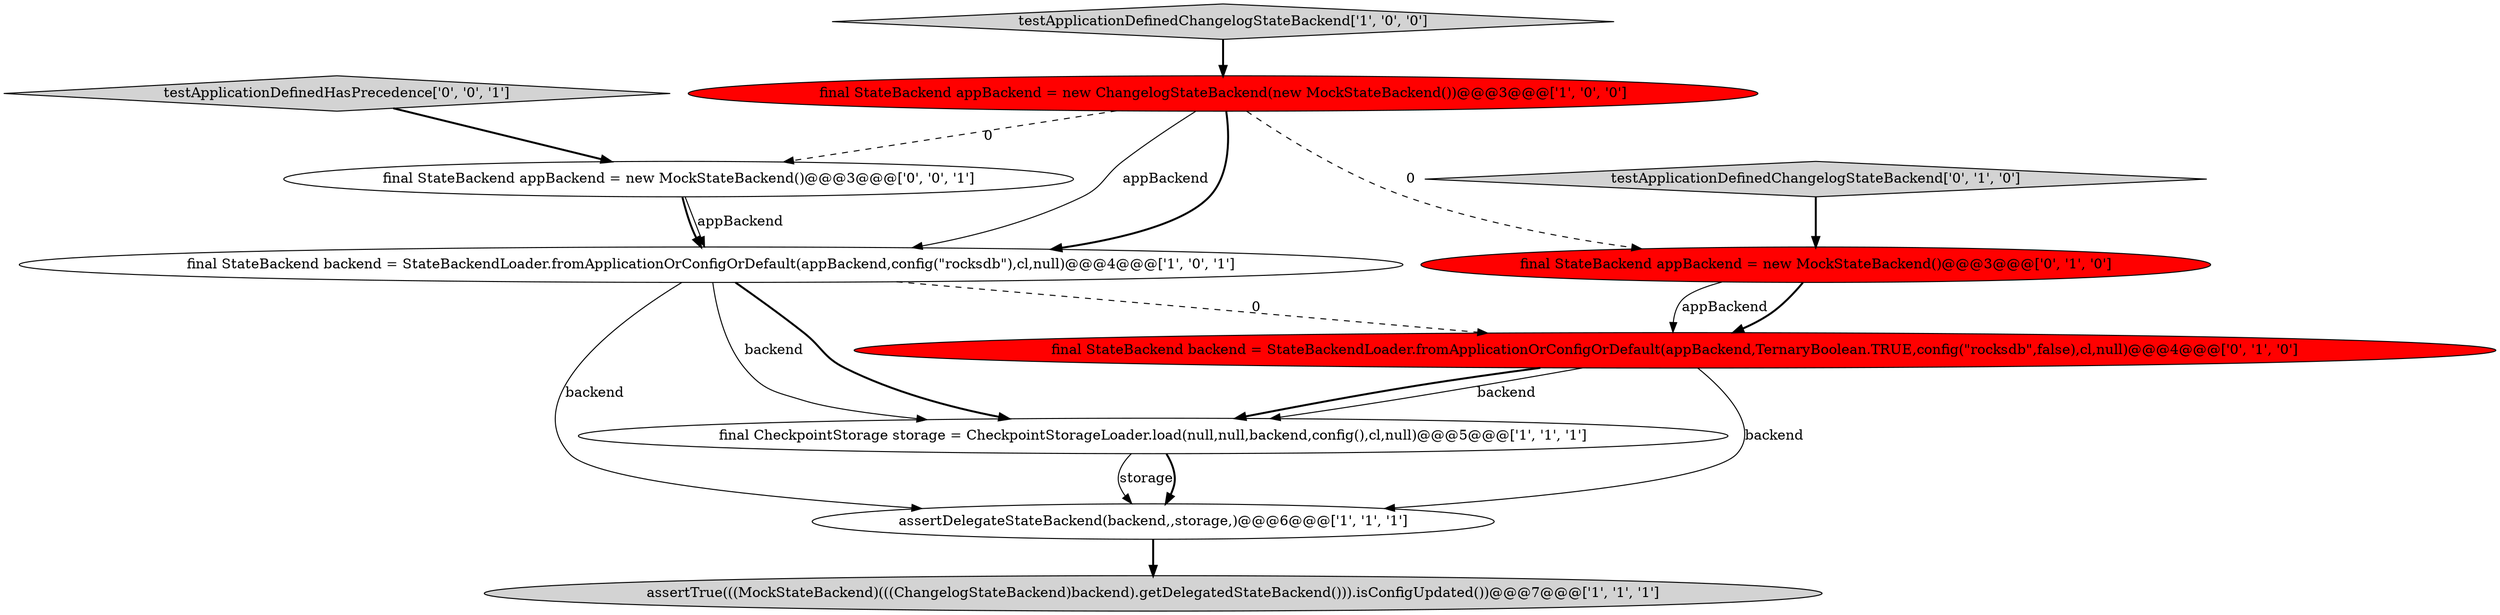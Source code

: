digraph {
5 [style = filled, label = "final StateBackend backend = StateBackendLoader.fromApplicationOrConfigOrDefault(appBackend,config(\"rocksdb\"),cl,null)@@@4@@@['1', '0', '1']", fillcolor = white, shape = ellipse image = "AAA0AAABBB1BBB"];
3 [style = filled, label = "assertTrue(((MockStateBackend)(((ChangelogStateBackend)backend).getDelegatedStateBackend())).isConfigUpdated())@@@7@@@['1', '1', '1']", fillcolor = lightgray, shape = ellipse image = "AAA0AAABBB1BBB"];
2 [style = filled, label = "assertDelegateStateBackend(backend,,storage,)@@@6@@@['1', '1', '1']", fillcolor = white, shape = ellipse image = "AAA0AAABBB1BBB"];
1 [style = filled, label = "final CheckpointStorage storage = CheckpointStorageLoader.load(null,null,backend,config(),cl,null)@@@5@@@['1', '1', '1']", fillcolor = white, shape = ellipse image = "AAA0AAABBB1BBB"];
0 [style = filled, label = "testApplicationDefinedChangelogStateBackend['1', '0', '0']", fillcolor = lightgray, shape = diamond image = "AAA0AAABBB1BBB"];
7 [style = filled, label = "final StateBackend backend = StateBackendLoader.fromApplicationOrConfigOrDefault(appBackend,TernaryBoolean.TRUE,config(\"rocksdb\",false),cl,null)@@@4@@@['0', '1', '0']", fillcolor = red, shape = ellipse image = "AAA1AAABBB2BBB"];
9 [style = filled, label = "final StateBackend appBackend = new MockStateBackend()@@@3@@@['0', '0', '1']", fillcolor = white, shape = ellipse image = "AAA0AAABBB3BBB"];
6 [style = filled, label = "final StateBackend appBackend = new MockStateBackend()@@@3@@@['0', '1', '0']", fillcolor = red, shape = ellipse image = "AAA1AAABBB2BBB"];
10 [style = filled, label = "testApplicationDefinedHasPrecedence['0', '0', '1']", fillcolor = lightgray, shape = diamond image = "AAA0AAABBB3BBB"];
4 [style = filled, label = "final StateBackend appBackend = new ChangelogStateBackend(new MockStateBackend())@@@3@@@['1', '0', '0']", fillcolor = red, shape = ellipse image = "AAA1AAABBB1BBB"];
8 [style = filled, label = "testApplicationDefinedChangelogStateBackend['0', '1', '0']", fillcolor = lightgray, shape = diamond image = "AAA0AAABBB2BBB"];
7->1 [style = bold, label=""];
6->7 [style = solid, label="appBackend"];
2->3 [style = bold, label=""];
8->6 [style = bold, label=""];
4->6 [style = dashed, label="0"];
5->1 [style = solid, label="backend"];
4->5 [style = solid, label="appBackend"];
5->1 [style = bold, label=""];
4->9 [style = dashed, label="0"];
0->4 [style = bold, label=""];
1->2 [style = solid, label="storage"];
9->5 [style = bold, label=""];
1->2 [style = bold, label=""];
9->5 [style = solid, label="appBackend"];
7->1 [style = solid, label="backend"];
10->9 [style = bold, label=""];
5->7 [style = dashed, label="0"];
6->7 [style = bold, label=""];
5->2 [style = solid, label="backend"];
4->5 [style = bold, label=""];
7->2 [style = solid, label="backend"];
}
